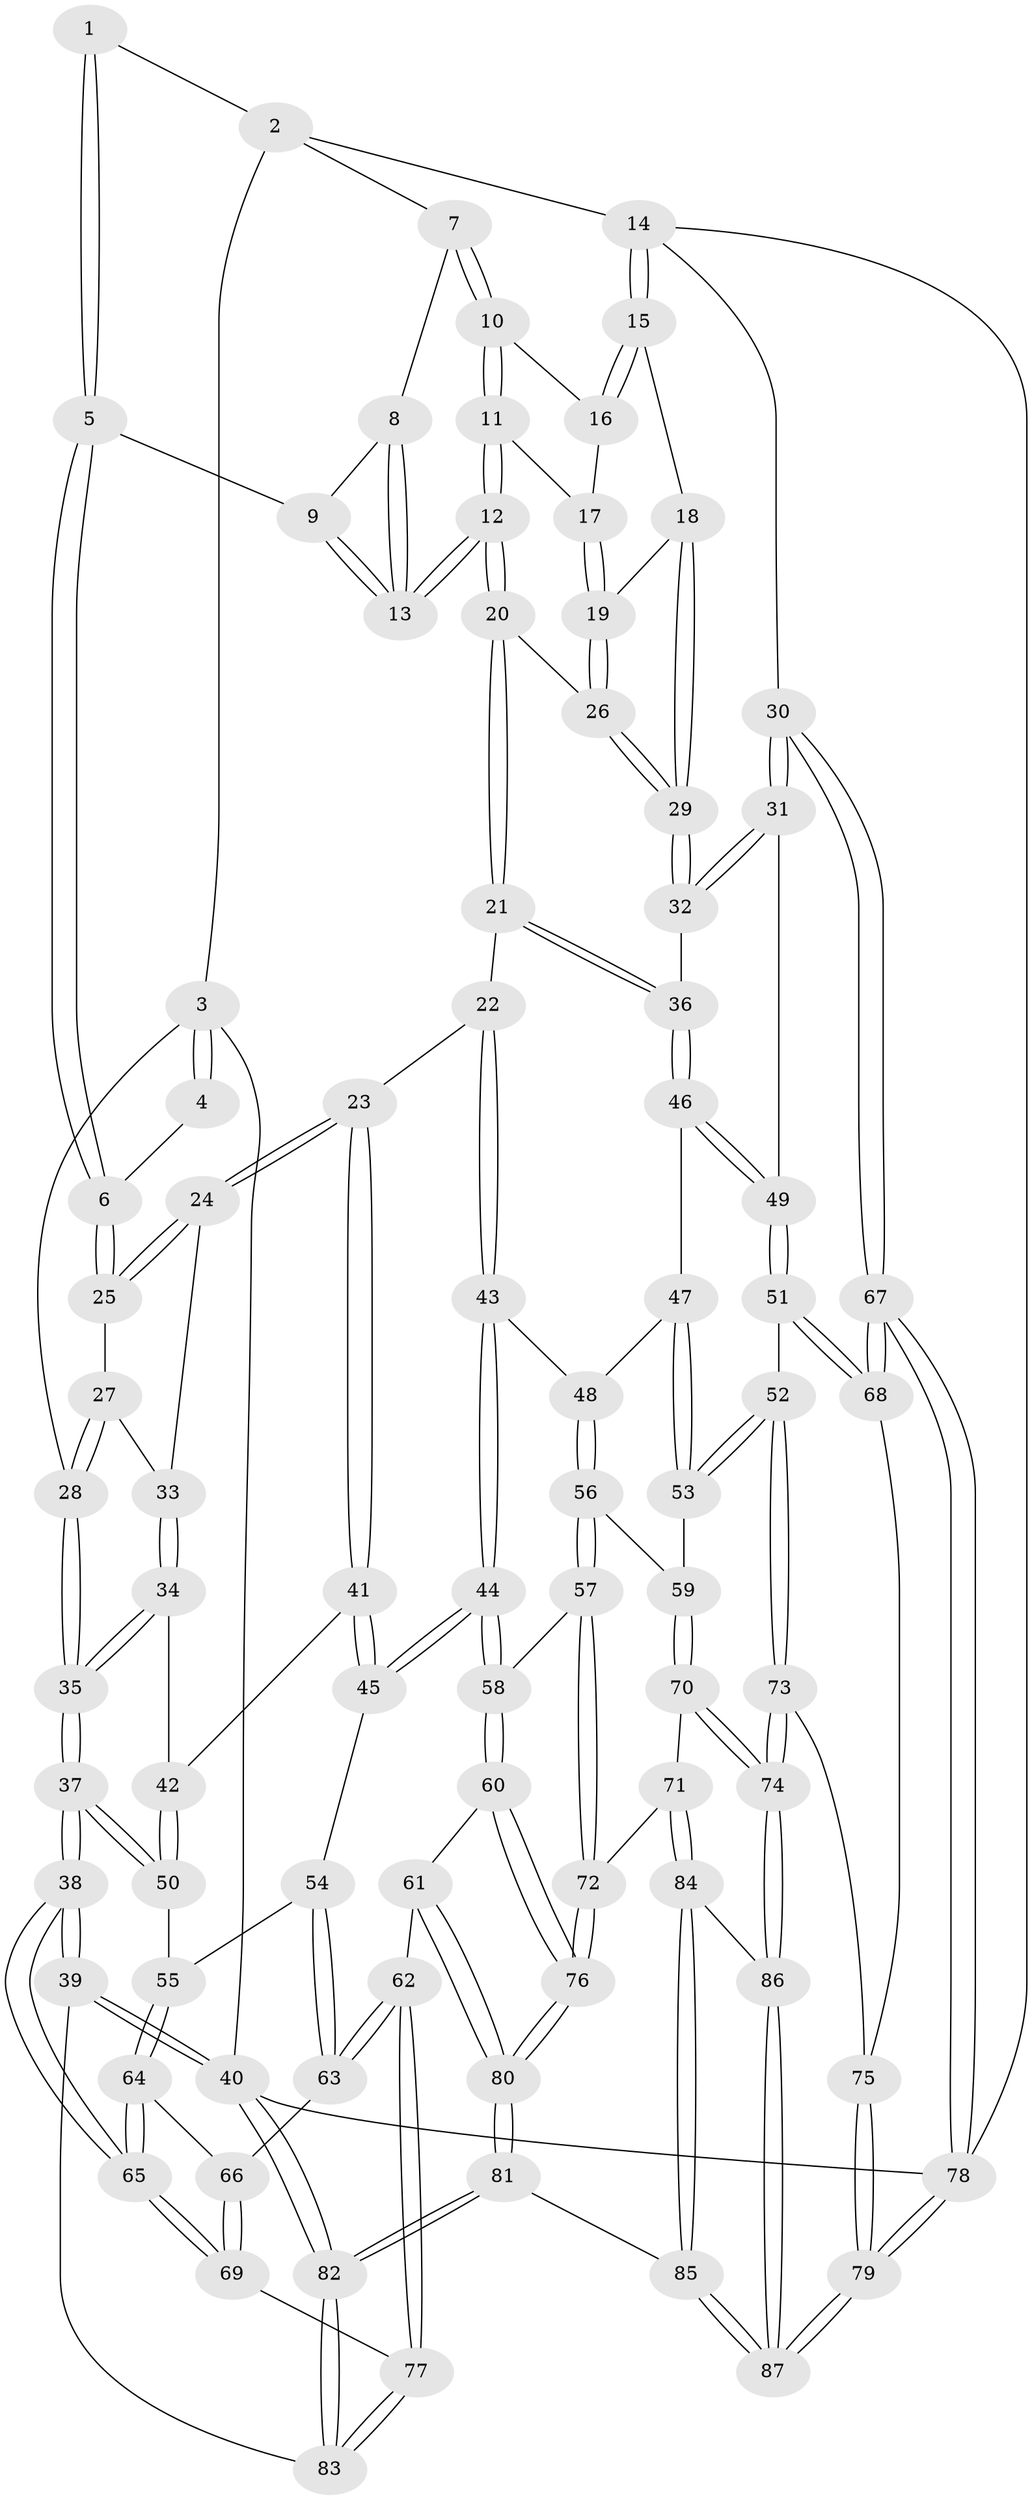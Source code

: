 // coarse degree distribution, {3: 0.09803921568627451, 4: 0.5098039215686274, 5: 0.29411764705882354, 6: 0.09803921568627451}
// Generated by graph-tools (version 1.1) at 2025/42/03/06/25 10:42:36]
// undirected, 87 vertices, 214 edges
graph export_dot {
graph [start="1"]
  node [color=gray90,style=filled];
  1 [pos="+0.5486508296112059+0"];
  2 [pos="+0.8115686731380088+0"];
  3 [pos="+0+0"];
  4 [pos="+0.2853640137895887+0"];
  5 [pos="+0.5154029088560547+0.1609964187976812"];
  6 [pos="+0.447697250739952+0.18609779558931566"];
  7 [pos="+0.8045134120442482+0"];
  8 [pos="+0.7277630346434206+0.033330255466008527"];
  9 [pos="+0.5655763317604707+0.17099144118046783"];
  10 [pos="+0.8486028325264239+0.07247428237951305"];
  11 [pos="+0.7589774229755486+0.24501297494853916"];
  12 [pos="+0.7065839580723842+0.3081694129063004"];
  13 [pos="+0.6950073726594654+0.2947738956530864"];
  14 [pos="+1+0.22878244343791734"];
  15 [pos="+1+0.22033548951336185"];
  16 [pos="+0.9049339883040189+0.12244232799229869"];
  17 [pos="+0.8818775614058694+0.23947972139135118"];
  18 [pos="+1+0.2663109973426032"];
  19 [pos="+0.908157794677772+0.3026556610840153"];
  20 [pos="+0.710125339586644+0.33207311174949805"];
  21 [pos="+0.6366440027256631+0.440576798548117"];
  22 [pos="+0.6360783475231864+0.440832212583745"];
  23 [pos="+0.3618420732842959+0.37137992730689473"];
  24 [pos="+0.36159552961640234+0.36906739646079706"];
  25 [pos="+0.4154065812351557+0.21608117210217184"];
  26 [pos="+0.8452372557541064+0.37085323224501177"];
  27 [pos="+0+0"];
  28 [pos="+0+0"];
  29 [pos="+0.9086456649520939+0.46088466840052816"];
  30 [pos="+1+0.6053596556285556"];
  31 [pos="+0.9975980251846018+0.5698904539853585"];
  32 [pos="+0.9204808479630249+0.48436329407970524"];
  33 [pos="+0.09102228865581169+0.20193346948347654"];
  34 [pos="+0.13235142879462294+0.5058181795443732"];
  35 [pos="+0+0.43715114807003286"];
  36 [pos="+0.7180361258430493+0.5126232579376374"];
  37 [pos="+0+0.6757657319149624"];
  38 [pos="+0+0.7995625744791667"];
  39 [pos="+0+0.957334514799435"];
  40 [pos="+0+1"];
  41 [pos="+0.2968916910906994+0.4978671322561152"];
  42 [pos="+0.13901853619156795+0.5095512988512987"];
  43 [pos="+0.5723317289874367+0.6035149979140363"];
  44 [pos="+0.35847904350299414+0.603266918859983"];
  45 [pos="+0.3268421328574436+0.5620633925083615"];
  46 [pos="+0.7598416053368378+0.5993568933699417"];
  47 [pos="+0.7432412000059632+0.6110221057993462"];
  48 [pos="+0.5830392561637806+0.6245997884635356"];
  49 [pos="+0.8567195138149669+0.6429473481022516"];
  50 [pos="+0.10121514276623124+0.6308109316536451"];
  51 [pos="+0.842283720261858+0.676247228117234"];
  52 [pos="+0.6857474540222795+0.7394866297780575"];
  53 [pos="+0.668863043187235+0.7247683382207702"];
  54 [pos="+0.22285149357372344+0.6813718418155"];
  55 [pos="+0.10226392356992167+0.6722238530066206"];
  56 [pos="+0.59998590410615+0.6923701758367262"];
  57 [pos="+0.5024380399338725+0.7622448345800228"];
  58 [pos="+0.36224112766876954+0.6344483284490628"];
  59 [pos="+0.6195107835513551+0.7070622695316532"];
  60 [pos="+0.33215637961192745+0.7499374700619016"];
  61 [pos="+0.2525863840348814+0.8130801729281985"];
  62 [pos="+0.20477827441794097+0.8084500408402219"];
  63 [pos="+0.18213762021089458+0.769649291256474"];
  64 [pos="+0.10115742351415295+0.681879134449985"];
  65 [pos="+0+0.7996442292241227"];
  66 [pos="+0.11484293347141247+0.7215958547673893"];
  67 [pos="+1+1"];
  68 [pos="+0.8418993326720278+0.7797193028235624"];
  69 [pos="+0.013091374597479732+0.8365079037236378"];
  70 [pos="+0.5925659055070641+0.8346680515083849"];
  71 [pos="+0.5486947729989455+0.8526072324153704"];
  72 [pos="+0.49439714177376026+0.8088797440235918"];
  73 [pos="+0.7189811319755933+0.8279363822699534"];
  74 [pos="+0.7040783334268236+0.8616147723906802"];
  75 [pos="+0.7918798847123248+0.8116567124399354"];
  76 [pos="+0.4246379423186588+0.8462836294733987"];
  77 [pos="+0.11649272793056498+0.903512259226119"];
  78 [pos="+1+1"];
  79 [pos="+1+1"];
  80 [pos="+0.3668805609953205+1"];
  81 [pos="+0.3771145179958712+1"];
  82 [pos="+0.25915603783345165+1"];
  83 [pos="+0.12732344280016947+0.9714012924373854"];
  84 [pos="+0.5578795573514891+0.9630969984098258"];
  85 [pos="+0.4303638669925683+1"];
  86 [pos="+0.7044108366058047+0.8900886707128"];
  87 [pos="+1+1"];
  1 -- 2;
  1 -- 5;
  1 -- 5;
  2 -- 3;
  2 -- 7;
  2 -- 14;
  3 -- 4;
  3 -- 4;
  3 -- 28;
  3 -- 40;
  4 -- 6;
  5 -- 6;
  5 -- 6;
  5 -- 9;
  6 -- 25;
  6 -- 25;
  7 -- 8;
  7 -- 10;
  7 -- 10;
  8 -- 9;
  8 -- 13;
  8 -- 13;
  9 -- 13;
  9 -- 13;
  10 -- 11;
  10 -- 11;
  10 -- 16;
  11 -- 12;
  11 -- 12;
  11 -- 17;
  12 -- 13;
  12 -- 13;
  12 -- 20;
  12 -- 20;
  14 -- 15;
  14 -- 15;
  14 -- 30;
  14 -- 78;
  15 -- 16;
  15 -- 16;
  15 -- 18;
  16 -- 17;
  17 -- 19;
  17 -- 19;
  18 -- 19;
  18 -- 29;
  18 -- 29;
  19 -- 26;
  19 -- 26;
  20 -- 21;
  20 -- 21;
  20 -- 26;
  21 -- 22;
  21 -- 36;
  21 -- 36;
  22 -- 23;
  22 -- 43;
  22 -- 43;
  23 -- 24;
  23 -- 24;
  23 -- 41;
  23 -- 41;
  24 -- 25;
  24 -- 25;
  24 -- 33;
  25 -- 27;
  26 -- 29;
  26 -- 29;
  27 -- 28;
  27 -- 28;
  27 -- 33;
  28 -- 35;
  28 -- 35;
  29 -- 32;
  29 -- 32;
  30 -- 31;
  30 -- 31;
  30 -- 67;
  30 -- 67;
  31 -- 32;
  31 -- 32;
  31 -- 49;
  32 -- 36;
  33 -- 34;
  33 -- 34;
  34 -- 35;
  34 -- 35;
  34 -- 42;
  35 -- 37;
  35 -- 37;
  36 -- 46;
  36 -- 46;
  37 -- 38;
  37 -- 38;
  37 -- 50;
  37 -- 50;
  38 -- 39;
  38 -- 39;
  38 -- 65;
  38 -- 65;
  39 -- 40;
  39 -- 40;
  39 -- 83;
  40 -- 82;
  40 -- 82;
  40 -- 78;
  41 -- 42;
  41 -- 45;
  41 -- 45;
  42 -- 50;
  42 -- 50;
  43 -- 44;
  43 -- 44;
  43 -- 48;
  44 -- 45;
  44 -- 45;
  44 -- 58;
  44 -- 58;
  45 -- 54;
  46 -- 47;
  46 -- 49;
  46 -- 49;
  47 -- 48;
  47 -- 53;
  47 -- 53;
  48 -- 56;
  48 -- 56;
  49 -- 51;
  49 -- 51;
  50 -- 55;
  51 -- 52;
  51 -- 68;
  51 -- 68;
  52 -- 53;
  52 -- 53;
  52 -- 73;
  52 -- 73;
  53 -- 59;
  54 -- 55;
  54 -- 63;
  54 -- 63;
  55 -- 64;
  55 -- 64;
  56 -- 57;
  56 -- 57;
  56 -- 59;
  57 -- 58;
  57 -- 72;
  57 -- 72;
  58 -- 60;
  58 -- 60;
  59 -- 70;
  59 -- 70;
  60 -- 61;
  60 -- 76;
  60 -- 76;
  61 -- 62;
  61 -- 80;
  61 -- 80;
  62 -- 63;
  62 -- 63;
  62 -- 77;
  62 -- 77;
  63 -- 66;
  64 -- 65;
  64 -- 65;
  64 -- 66;
  65 -- 69;
  65 -- 69;
  66 -- 69;
  66 -- 69;
  67 -- 68;
  67 -- 68;
  67 -- 78;
  67 -- 78;
  68 -- 75;
  69 -- 77;
  70 -- 71;
  70 -- 74;
  70 -- 74;
  71 -- 72;
  71 -- 84;
  71 -- 84;
  72 -- 76;
  72 -- 76;
  73 -- 74;
  73 -- 74;
  73 -- 75;
  74 -- 86;
  74 -- 86;
  75 -- 79;
  75 -- 79;
  76 -- 80;
  76 -- 80;
  77 -- 83;
  77 -- 83;
  78 -- 79;
  78 -- 79;
  79 -- 87;
  79 -- 87;
  80 -- 81;
  80 -- 81;
  81 -- 82;
  81 -- 82;
  81 -- 85;
  82 -- 83;
  82 -- 83;
  84 -- 85;
  84 -- 85;
  84 -- 86;
  85 -- 87;
  85 -- 87;
  86 -- 87;
  86 -- 87;
}
